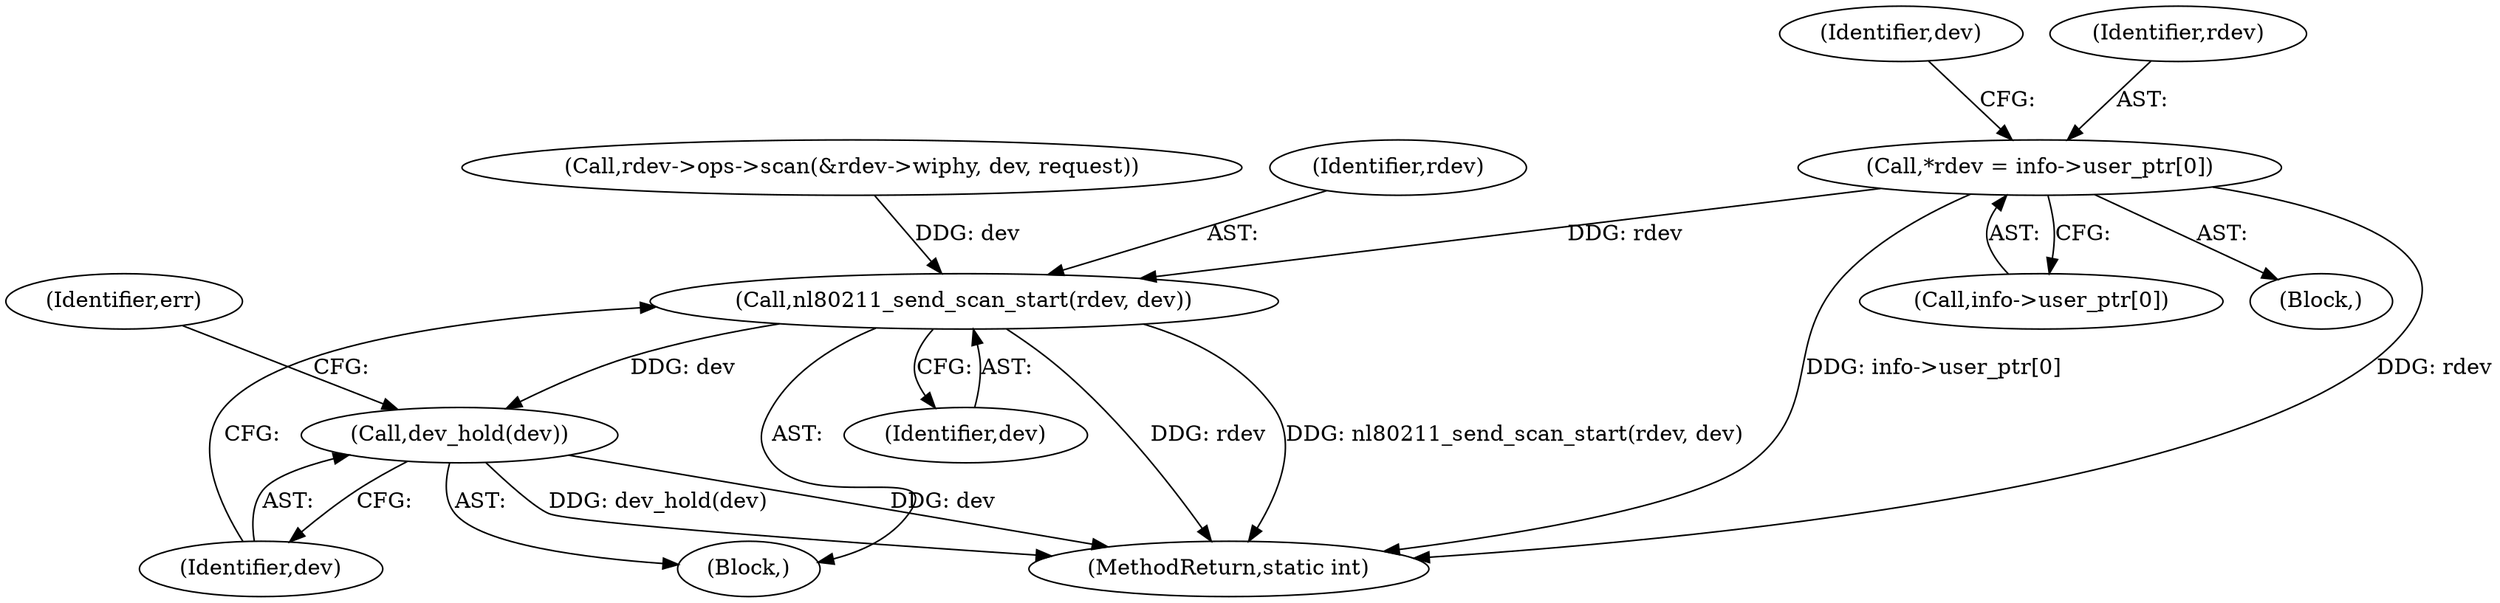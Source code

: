 digraph "0_linux_208c72f4fe44fe09577e7975ba0e7fa0278f3d03_0@array" {
"1000108" [label="(Call,*rdev = info->user_ptr[0])"];
"1000581" [label="(Call,nl80211_send_scan_start(rdev, dev))"];
"1000584" [label="(Call,dev_hold(dev))"];
"1000585" [label="(Identifier,dev)"];
"1000117" [label="(Identifier,dev)"];
"1000109" [label="(Identifier,rdev)"];
"1000598" [label="(MethodReturn,static int)"];
"1000110" [label="(Call,info->user_ptr[0])"];
"1000597" [label="(Identifier,err)"];
"1000570" [label="(Call,rdev->ops->scan(&rdev->wiphy, dev, request))"];
"1000106" [label="(Block,)"];
"1000581" [label="(Call,nl80211_send_scan_start(rdev, dev))"];
"1000580" [label="(Block,)"];
"1000583" [label="(Identifier,dev)"];
"1000108" [label="(Call,*rdev = info->user_ptr[0])"];
"1000582" [label="(Identifier,rdev)"];
"1000584" [label="(Call,dev_hold(dev))"];
"1000108" -> "1000106"  [label="AST: "];
"1000108" -> "1000110"  [label="CFG: "];
"1000109" -> "1000108"  [label="AST: "];
"1000110" -> "1000108"  [label="AST: "];
"1000117" -> "1000108"  [label="CFG: "];
"1000108" -> "1000598"  [label="DDG: info->user_ptr[0]"];
"1000108" -> "1000598"  [label="DDG: rdev"];
"1000108" -> "1000581"  [label="DDG: rdev"];
"1000581" -> "1000580"  [label="AST: "];
"1000581" -> "1000583"  [label="CFG: "];
"1000582" -> "1000581"  [label="AST: "];
"1000583" -> "1000581"  [label="AST: "];
"1000585" -> "1000581"  [label="CFG: "];
"1000581" -> "1000598"  [label="DDG: rdev"];
"1000581" -> "1000598"  [label="DDG: nl80211_send_scan_start(rdev, dev)"];
"1000570" -> "1000581"  [label="DDG: dev"];
"1000581" -> "1000584"  [label="DDG: dev"];
"1000584" -> "1000580"  [label="AST: "];
"1000584" -> "1000585"  [label="CFG: "];
"1000585" -> "1000584"  [label="AST: "];
"1000597" -> "1000584"  [label="CFG: "];
"1000584" -> "1000598"  [label="DDG: dev_hold(dev)"];
"1000584" -> "1000598"  [label="DDG: dev"];
}
